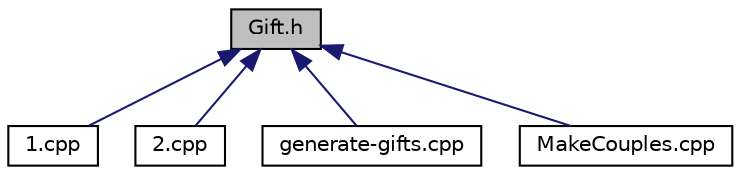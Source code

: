 digraph "Gift.h"
{
  edge [fontname="Helvetica",fontsize="10",labelfontname="Helvetica",labelfontsize="10"];
  node [fontname="Helvetica",fontsize="10",shape=record];
  Node1 [label="Gift.h",height=0.2,width=0.4,color="black", fillcolor="grey75", style="filled", fontcolor="black"];
  Node1 -> Node2 [dir="back",color="midnightblue",fontsize="10",style="solid",fontname="Helvetica"];
  Node2 [label="1.cpp",height=0.2,width=0.4,color="black", fillcolor="white", style="filled",URL="$1_8cpp.html"];
  Node1 -> Node3 [dir="back",color="midnightblue",fontsize="10",style="solid",fontname="Helvetica"];
  Node3 [label="2.cpp",height=0.2,width=0.4,color="black", fillcolor="white", style="filled",URL="$2_8cpp.html"];
  Node1 -> Node4 [dir="back",color="midnightblue",fontsize="10",style="solid",fontname="Helvetica"];
  Node4 [label="generate-gifts.cpp",height=0.2,width=0.4,color="black", fillcolor="white", style="filled",URL="$generate-gifts_8cpp.html"];
  Node1 -> Node5 [dir="back",color="midnightblue",fontsize="10",style="solid",fontname="Helvetica"];
  Node5 [label="MakeCouples.cpp",height=0.2,width=0.4,color="black", fillcolor="white", style="filled",URL="$_make_couples_8cpp.html"];
}
